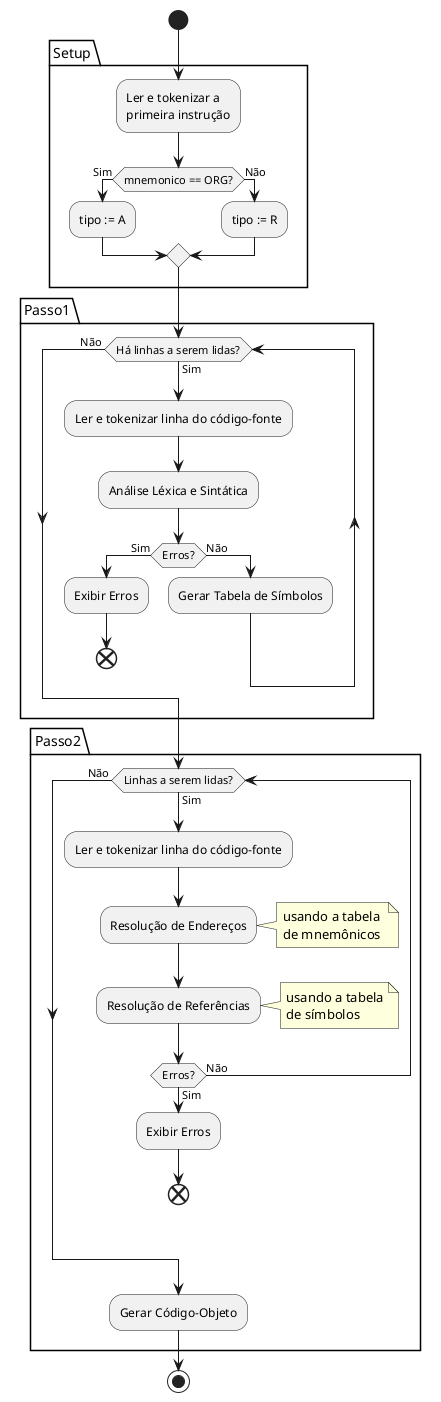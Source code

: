 @startuml assembler_final
!pragma useVerticalIf on

start
package "Setup" {
  :Ler e tokenizar a
  primeira instrução;

  if (mnemonico == ORG?) then (Sim)
    :tipo := A;
  else (Não)
    :tipo := R;
  endif
}

package "Passo1" {
  while (Há linhas a serem lidas?) is (Sim)
    :Ler e tokenizar linha do código-fonte;
    :Análise Léxica e Sintática;
    if (Erros?) then (Sim)
      :Exibir Erros;
      end
    else (Não)
      :Gerar Tabela de Símbolos;
    endif
  endwhile (Não )
}

package "Passo2" {
  while (Linhas a serem lidas?) is (Sim)
    :Ler e tokenizar linha do código-fonte;
    :Resolução de Endereços;
    note right
    usando a tabela 
    de mnemônicos
    end note
    :Resolução de Referências;
    note right
    usando a tabela
    de símbolos
    end note
    if (Erros?) then (Sim)
      :Exibir Erros;
      end
    else (Não)
    endif
  endwhile (Não )
  :Gerar Código-Objeto;
}
stop

@enduml